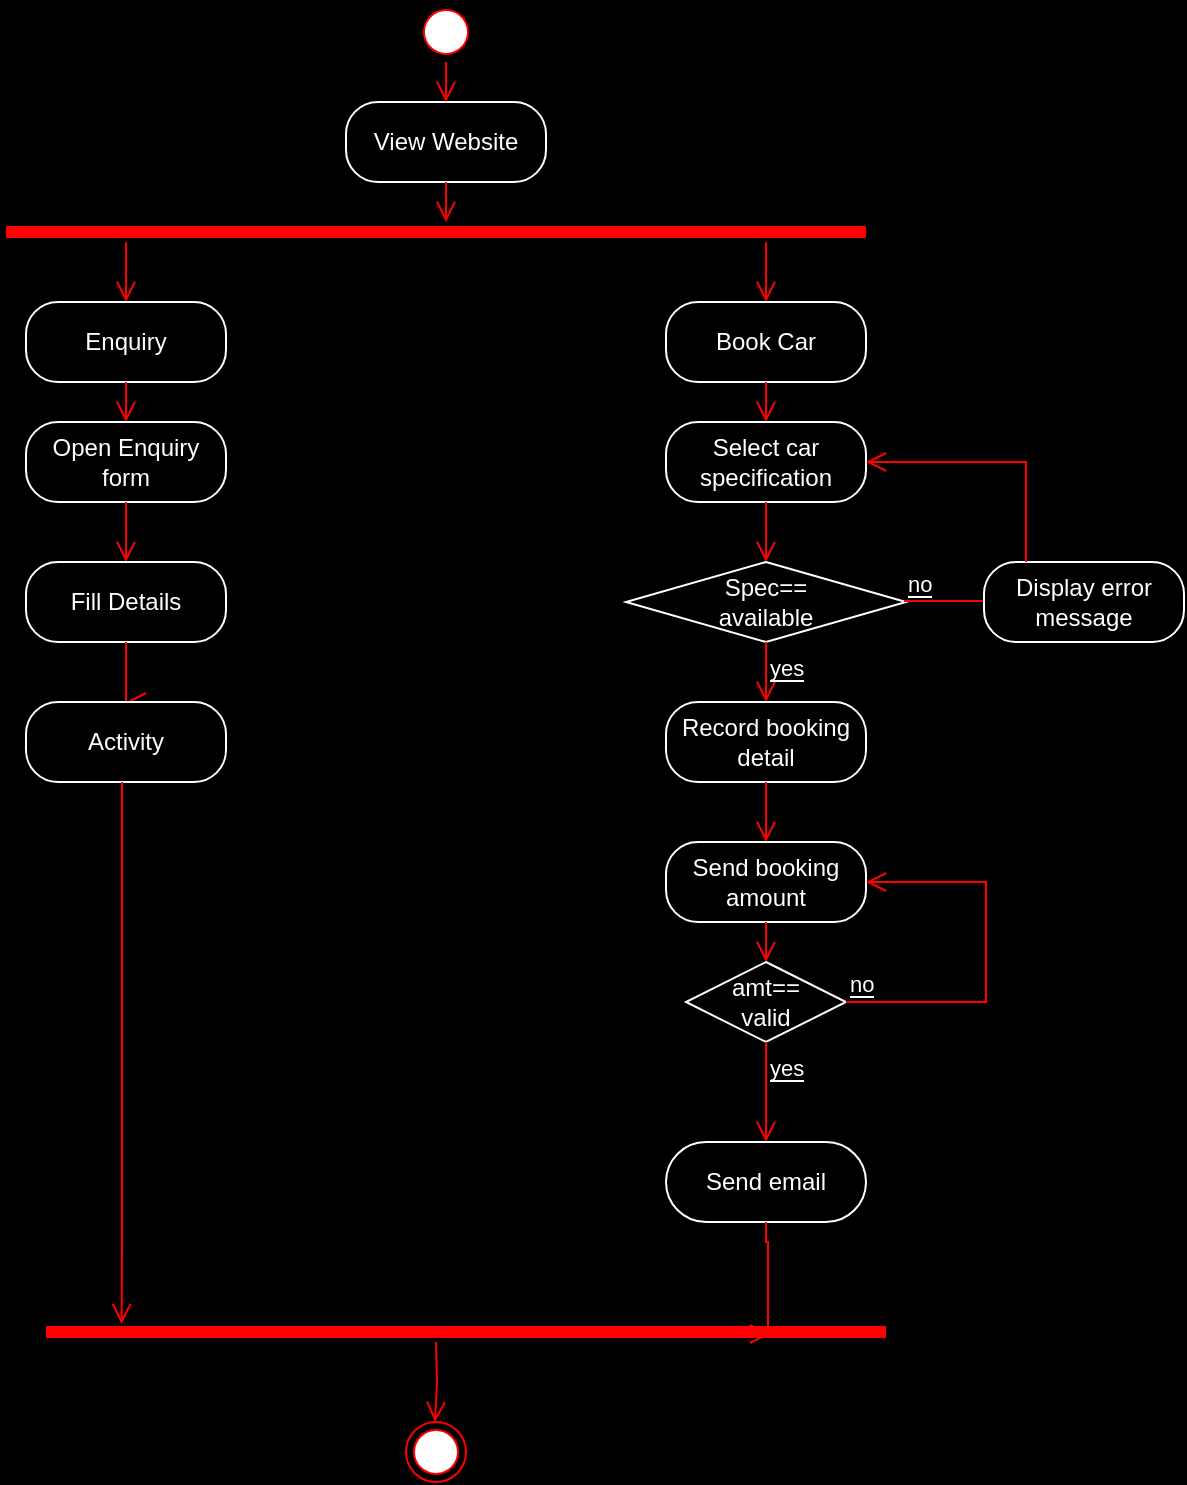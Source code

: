 <mxfile version="24.6.5" type="device">
  <diagram name="Page-1" id="cDnWan96PUlZqVZKQPfy">
    <mxGraphModel dx="1467" dy="823" grid="0" gridSize="10" guides="1" tooltips="1" connect="1" arrows="1" fold="1" page="1" pageScale="1" pageWidth="850" pageHeight="1100" background="#000000" math="0" shadow="0">
      <root>
        <mxCell id="0" />
        <mxCell id="1" parent="0" />
        <mxCell id="4oidCwz43FBI1kerFD6Z-3" value="&lt;font color=&quot;#ffffff&quot;&gt;View Website&lt;/font&gt;" style="rounded=1;whiteSpace=wrap;html=1;arcSize=40;fontColor=#000000;fillColor=#000000;strokeColor=#FFFFFF;gradientColor=none;" vertex="1" parent="1">
          <mxGeometry x="350" y="60" width="100" height="40" as="geometry" />
        </mxCell>
        <mxCell id="4oidCwz43FBI1kerFD6Z-4" value="" style="edgeStyle=orthogonalEdgeStyle;html=1;verticalAlign=bottom;endArrow=open;endSize=8;strokeColor=#ff0000;rounded=0;" edge="1" source="4oidCwz43FBI1kerFD6Z-3" parent="1">
          <mxGeometry relative="1" as="geometry">
            <mxPoint x="400" y="120" as="targetPoint" />
          </mxGeometry>
        </mxCell>
        <mxCell id="4oidCwz43FBI1kerFD6Z-5" value="" style="ellipse;html=1;shape=startState;fillColor=#FFFFFF;strokeColor=#ff0000;" vertex="1" parent="1">
          <mxGeometry x="385" y="10" width="30" height="30" as="geometry" />
        </mxCell>
        <mxCell id="4oidCwz43FBI1kerFD6Z-6" value="" style="edgeStyle=orthogonalEdgeStyle;html=1;verticalAlign=bottom;endArrow=open;endSize=8;strokeColor=#ff0000;rounded=0;" edge="1" source="4oidCwz43FBI1kerFD6Z-5" parent="1">
          <mxGeometry relative="1" as="geometry">
            <mxPoint x="400" y="60" as="targetPoint" />
          </mxGeometry>
        </mxCell>
        <mxCell id="4oidCwz43FBI1kerFD6Z-7" value="" style="shape=line;html=1;strokeWidth=6;strokeColor=#ff0000;" vertex="1" parent="1">
          <mxGeometry x="180" y="120" width="430" height="10" as="geometry" />
        </mxCell>
        <mxCell id="4oidCwz43FBI1kerFD6Z-11" value="" style="edgeStyle=orthogonalEdgeStyle;html=1;verticalAlign=bottom;endArrow=open;endSize=8;strokeColor=#ff0000;rounded=0;fontStyle=1" edge="1" parent="1">
          <mxGeometry relative="1" as="geometry">
            <mxPoint x="560" y="160" as="targetPoint" />
            <mxPoint x="560" y="130" as="sourcePoint" />
          </mxGeometry>
        </mxCell>
        <mxCell id="4oidCwz43FBI1kerFD6Z-12" value="" style="edgeStyle=orthogonalEdgeStyle;html=1;verticalAlign=bottom;endArrow=open;endSize=8;strokeColor=#ff0000;rounded=0;fontStyle=1" edge="1" parent="1">
          <mxGeometry relative="1" as="geometry">
            <mxPoint x="240" y="160" as="targetPoint" />
            <mxPoint x="240" y="130" as="sourcePoint" />
          </mxGeometry>
        </mxCell>
        <mxCell id="4oidCwz43FBI1kerFD6Z-14" value="&lt;font color=&quot;#ffffff&quot;&gt;Enquiry&lt;/font&gt;" style="rounded=1;whiteSpace=wrap;html=1;arcSize=40;fontColor=#000000;fillColor=#000000;strokeColor=#FFFFFF;" vertex="1" parent="1">
          <mxGeometry x="190" y="160" width="100" height="40" as="geometry" />
        </mxCell>
        <mxCell id="4oidCwz43FBI1kerFD6Z-15" value="" style="edgeStyle=orthogonalEdgeStyle;html=1;verticalAlign=bottom;endArrow=open;endSize=8;strokeColor=#ff0000;rounded=0;" edge="1" source="4oidCwz43FBI1kerFD6Z-14" parent="1">
          <mxGeometry relative="1" as="geometry">
            <mxPoint x="240" y="220" as="targetPoint" />
          </mxGeometry>
        </mxCell>
        <mxCell id="4oidCwz43FBI1kerFD6Z-17" value="&lt;font color=&quot;#ffffff&quot;&gt;Book Car&lt;/font&gt;" style="rounded=1;whiteSpace=wrap;html=1;arcSize=40;fontColor=#000000;fillColor=#000000;strokeColor=#FFFFFF;" vertex="1" parent="1">
          <mxGeometry x="510" y="160" width="100" height="40" as="geometry" />
        </mxCell>
        <mxCell id="4oidCwz43FBI1kerFD6Z-18" value="" style="edgeStyle=orthogonalEdgeStyle;html=1;verticalAlign=bottom;endArrow=open;endSize=8;strokeColor=#ff0000;rounded=0;" edge="1" source="4oidCwz43FBI1kerFD6Z-17" parent="1">
          <mxGeometry relative="1" as="geometry">
            <mxPoint x="560" y="220" as="targetPoint" />
          </mxGeometry>
        </mxCell>
        <mxCell id="4oidCwz43FBI1kerFD6Z-19" value="&lt;font color=&quot;#ffffff&quot;&gt;Select car specification&lt;/font&gt;" style="rounded=1;whiteSpace=wrap;html=1;arcSize=40;fontColor=#000000;fillColor=#000000;strokeColor=#FFFFFF;" vertex="1" parent="1">
          <mxGeometry x="510" y="220" width="100" height="40" as="geometry" />
        </mxCell>
        <mxCell id="4oidCwz43FBI1kerFD6Z-20" value="" style="edgeStyle=orthogonalEdgeStyle;html=1;verticalAlign=bottom;endArrow=open;endSize=8;strokeColor=#ff0000;rounded=0;" edge="1" source="4oidCwz43FBI1kerFD6Z-19" parent="1">
          <mxGeometry relative="1" as="geometry">
            <mxPoint x="560" y="290" as="targetPoint" />
          </mxGeometry>
        </mxCell>
        <mxCell id="4oidCwz43FBI1kerFD6Z-21" value="&lt;font color=&quot;#ffffff&quot;&gt;Spec==&lt;/font&gt;&lt;div&gt;&lt;font color=&quot;#ffffff&quot;&gt;available&lt;/font&gt;&lt;/div&gt;" style="rhombus;whiteSpace=wrap;html=1;fontColor=#000000;fillColor=#000000;strokeColor=#FFFFFF;" vertex="1" parent="1">
          <mxGeometry x="490" y="290" width="140" height="40" as="geometry" />
        </mxCell>
        <mxCell id="4oidCwz43FBI1kerFD6Z-22" value="&lt;font style=&quot;background-color: rgb(0, 0, 0);&quot; color=&quot;#ffffff&quot;&gt;no&lt;/font&gt;" style="edgeStyle=orthogonalEdgeStyle;html=1;align=left;verticalAlign=bottom;endArrow=open;endSize=8;strokeColor=#ff0000;rounded=0;exitX=1;exitY=0.5;exitDx=0;exitDy=0;" edge="1" parent="1">
          <mxGeometry x="-1" relative="1" as="geometry">
            <mxPoint x="669" y="309.52" as="targetPoint" />
            <mxPoint x="629" y="309.52" as="sourcePoint" />
            <Array as="points">
              <mxPoint x="670" y="309.52" />
            </Array>
          </mxGeometry>
        </mxCell>
        <mxCell id="4oidCwz43FBI1kerFD6Z-23" value="&lt;font style=&quot;background-color: rgb(0, 0, 0);&quot; color=&quot;#ffffff&quot;&gt;yes&lt;/font&gt;" style="edgeStyle=orthogonalEdgeStyle;html=1;align=left;verticalAlign=top;endArrow=open;endSize=8;strokeColor=#ff0000;rounded=0;" edge="1" parent="1">
          <mxGeometry x="-1" relative="1" as="geometry">
            <mxPoint x="560" y="360" as="targetPoint" />
            <mxPoint x="560" y="330" as="sourcePoint" />
          </mxGeometry>
        </mxCell>
        <mxCell id="4oidCwz43FBI1kerFD6Z-24" value="&lt;font color=&quot;#ffffff&quot;&gt;Record booking detail&lt;/font&gt;" style="rounded=1;whiteSpace=wrap;html=1;arcSize=40;fontColor=#000000;fillColor=#000000;strokeColor=#FFFFFF;" vertex="1" parent="1">
          <mxGeometry x="510" y="360" width="100" height="40" as="geometry" />
        </mxCell>
        <mxCell id="4oidCwz43FBI1kerFD6Z-25" value="" style="edgeStyle=orthogonalEdgeStyle;html=1;verticalAlign=bottom;endArrow=open;endSize=8;strokeColor=#ff0000;rounded=0;" edge="1" source="4oidCwz43FBI1kerFD6Z-24" parent="1">
          <mxGeometry relative="1" as="geometry">
            <mxPoint x="560" y="430" as="targetPoint" />
          </mxGeometry>
        </mxCell>
        <mxCell id="4oidCwz43FBI1kerFD6Z-27" value="&lt;font color=&quot;#ffffff&quot;&gt;Send booking amount&lt;/font&gt;" style="rounded=1;whiteSpace=wrap;html=1;arcSize=40;fontColor=#000000;fillColor=#000000;strokeColor=#FFFFFF;" vertex="1" parent="1">
          <mxGeometry x="510" y="430" width="100" height="40" as="geometry" />
        </mxCell>
        <mxCell id="4oidCwz43FBI1kerFD6Z-28" value="" style="edgeStyle=orthogonalEdgeStyle;html=1;verticalAlign=bottom;endArrow=open;endSize=8;strokeColor=#ff0000;rounded=0;" edge="1" source="4oidCwz43FBI1kerFD6Z-27" parent="1">
          <mxGeometry relative="1" as="geometry">
            <mxPoint x="560" y="490" as="targetPoint" />
          </mxGeometry>
        </mxCell>
        <mxCell id="4oidCwz43FBI1kerFD6Z-30" value="&lt;font color=&quot;#ffffff&quot;&gt;amt==&lt;/font&gt;&lt;div&gt;&lt;font color=&quot;#ffffff&quot;&gt;valid&lt;/font&gt;&lt;/div&gt;" style="rhombus;whiteSpace=wrap;html=1;fontColor=#000000;fillColor=#000000;strokeColor=#FFFFFF;" vertex="1" parent="1">
          <mxGeometry x="520" y="490" width="80" height="40" as="geometry" />
        </mxCell>
        <mxCell id="4oidCwz43FBI1kerFD6Z-31" value="&lt;font style=&quot;background-color: rgb(0, 0, 0);&quot; color=&quot;#ffffff&quot;&gt;no&lt;/font&gt;" style="edgeStyle=orthogonalEdgeStyle;html=1;align=left;verticalAlign=bottom;endArrow=open;endSize=8;strokeColor=#ff0000;rounded=0;entryX=1;entryY=0.5;entryDx=0;entryDy=0;" edge="1" source="4oidCwz43FBI1kerFD6Z-30" parent="1" target="4oidCwz43FBI1kerFD6Z-27">
          <mxGeometry x="-1" relative="1" as="geometry">
            <mxPoint x="670" y="450" as="targetPoint" />
            <Array as="points">
              <mxPoint x="670" y="510" />
              <mxPoint x="670" y="450" />
            </Array>
            <mxPoint as="offset" />
          </mxGeometry>
        </mxCell>
        <mxCell id="4oidCwz43FBI1kerFD6Z-32" value="&lt;font style=&quot;background-color: rgb(0, 0, 0);&quot; color=&quot;#ffffff&quot;&gt;yes&lt;/font&gt;" style="edgeStyle=orthogonalEdgeStyle;html=1;align=left;verticalAlign=top;endArrow=open;endSize=8;strokeColor=#ff0000;rounded=0;" edge="1" source="4oidCwz43FBI1kerFD6Z-30" parent="1">
          <mxGeometry x="-1" relative="1" as="geometry">
            <mxPoint x="560" y="580" as="targetPoint" />
            <Array as="points">
              <mxPoint x="560" y="580" />
              <mxPoint x="560" y="580" />
            </Array>
          </mxGeometry>
        </mxCell>
        <mxCell id="4oidCwz43FBI1kerFD6Z-34" value="&lt;font color=&quot;#ffffff&quot;&gt;Send email&lt;/font&gt;" style="rounded=1;whiteSpace=wrap;html=1;arcSize=50;fontColor=#000000;fillColor=#000000;strokeColor=#FFFFFF;" vertex="1" parent="1">
          <mxGeometry x="510" y="580" width="100" height="40" as="geometry" />
        </mxCell>
        <mxCell id="4oidCwz43FBI1kerFD6Z-35" value="" style="edgeStyle=orthogonalEdgeStyle;html=1;verticalAlign=bottom;endArrow=open;endSize=8;strokeColor=#ff0000;rounded=0;entryX=0.862;entryY=0.6;entryDx=0;entryDy=0;entryPerimeter=0;" edge="1" source="4oidCwz43FBI1kerFD6Z-34" parent="1" target="4oidCwz43FBI1kerFD6Z-47">
          <mxGeometry relative="1" as="geometry">
            <mxPoint x="560" y="640" as="targetPoint" />
            <Array as="points">
              <mxPoint x="560" y="630" />
              <mxPoint x="561" y="630" />
            </Array>
          </mxGeometry>
        </mxCell>
        <mxCell id="4oidCwz43FBI1kerFD6Z-36" value="&lt;font color=&quot;#ffffff&quot;&gt;Display error message&lt;/font&gt;" style="rounded=1;whiteSpace=wrap;html=1;arcSize=40;fontColor=#000000;fillColor=#000000;strokeColor=#FFFFFF;" vertex="1" parent="1">
          <mxGeometry x="669" y="290" width="100" height="40" as="geometry" />
        </mxCell>
        <mxCell id="4oidCwz43FBI1kerFD6Z-37" value="" style="edgeStyle=orthogonalEdgeStyle;html=1;verticalAlign=bottom;endArrow=open;endSize=8;strokeColor=#ff0000;rounded=0;entryX=1;entryY=0.5;entryDx=0;entryDy=0;" edge="1" source="4oidCwz43FBI1kerFD6Z-36" parent="1" target="4oidCwz43FBI1kerFD6Z-19">
          <mxGeometry relative="1" as="geometry">
            <mxPoint x="690" y="230" as="targetPoint" />
            <Array as="points">
              <mxPoint x="690" y="240" />
            </Array>
          </mxGeometry>
        </mxCell>
        <mxCell id="4oidCwz43FBI1kerFD6Z-38" value="&lt;font color=&quot;#ffffff&quot;&gt;Open Enquiry form&lt;/font&gt;" style="rounded=1;whiteSpace=wrap;html=1;arcSize=40;fontColor=#000000;fillColor=#000000;strokeColor=#FFFFFF;" vertex="1" parent="1">
          <mxGeometry x="190" y="220" width="100" height="40" as="geometry" />
        </mxCell>
        <mxCell id="4oidCwz43FBI1kerFD6Z-39" value="" style="edgeStyle=orthogonalEdgeStyle;html=1;verticalAlign=bottom;endArrow=open;endSize=8;strokeColor=#ff0000;rounded=0;" edge="1" source="4oidCwz43FBI1kerFD6Z-38" parent="1">
          <mxGeometry relative="1" as="geometry">
            <mxPoint x="240" y="290" as="targetPoint" />
          </mxGeometry>
        </mxCell>
        <mxCell id="4oidCwz43FBI1kerFD6Z-42" value="&lt;font color=&quot;#ffffff&quot;&gt;Fill Details&lt;/font&gt;" style="rounded=1;whiteSpace=wrap;html=1;arcSize=40;fontColor=#000000;fillColor=#000000;strokeColor=#FFFFFF;" vertex="1" parent="1">
          <mxGeometry x="190" y="290" width="100" height="40" as="geometry" />
        </mxCell>
        <mxCell id="4oidCwz43FBI1kerFD6Z-43" value="" style="edgeStyle=orthogonalEdgeStyle;html=1;verticalAlign=bottom;endArrow=open;endSize=8;strokeColor=#ff0000;rounded=0;" edge="1" source="4oidCwz43FBI1kerFD6Z-42" parent="1">
          <mxGeometry relative="1" as="geometry">
            <mxPoint x="240" y="360" as="targetPoint" />
            <Array as="points">
              <mxPoint x="240" y="360" />
              <mxPoint x="241" y="360" />
            </Array>
          </mxGeometry>
        </mxCell>
        <mxCell id="4oidCwz43FBI1kerFD6Z-44" value="&lt;font color=&quot;#ffffff&quot;&gt;Activity&lt;/font&gt;" style="rounded=1;whiteSpace=wrap;html=1;arcSize=40;fontColor=#000000;fillColor=#000000;strokeColor=#FFFFFF;" vertex="1" parent="1">
          <mxGeometry x="190" y="360" width="100" height="40" as="geometry" />
        </mxCell>
        <mxCell id="4oidCwz43FBI1kerFD6Z-45" value="" style="edgeStyle=orthogonalEdgeStyle;html=1;verticalAlign=bottom;endArrow=open;endSize=8;strokeColor=#ff0000;rounded=0;entryX=0.09;entryY=0.1;entryDx=0;entryDy=0;entryPerimeter=0;" edge="1" source="4oidCwz43FBI1kerFD6Z-44" parent="1" target="4oidCwz43FBI1kerFD6Z-47">
          <mxGeometry relative="1" as="geometry">
            <mxPoint x="240" y="660" as="targetPoint" />
            <Array as="points">
              <mxPoint x="238" y="630" />
              <mxPoint x="238" y="630" />
            </Array>
          </mxGeometry>
        </mxCell>
        <mxCell id="4oidCwz43FBI1kerFD6Z-46" value="" style="ellipse;html=1;shape=endState;fillColor=#FFFFFF;strokeColor=#ff0000;" vertex="1" parent="1">
          <mxGeometry x="380" y="720" width="30" height="30" as="geometry" />
        </mxCell>
        <mxCell id="4oidCwz43FBI1kerFD6Z-47" value="" style="shape=line;html=1;strokeWidth=6;strokeColor=#ff0000;" vertex="1" parent="1">
          <mxGeometry x="200" y="670" width="420" height="10" as="geometry" />
        </mxCell>
        <mxCell id="4oidCwz43FBI1kerFD6Z-48" value="" style="edgeStyle=orthogonalEdgeStyle;html=1;verticalAlign=bottom;endArrow=open;endSize=8;strokeColor=#ff0000;rounded=0;" edge="1" parent="1">
          <mxGeometry relative="1" as="geometry">
            <mxPoint x="394.5" y="720" as="targetPoint" />
            <mxPoint x="395" y="680" as="sourcePoint" />
          </mxGeometry>
        </mxCell>
      </root>
    </mxGraphModel>
  </diagram>
</mxfile>

